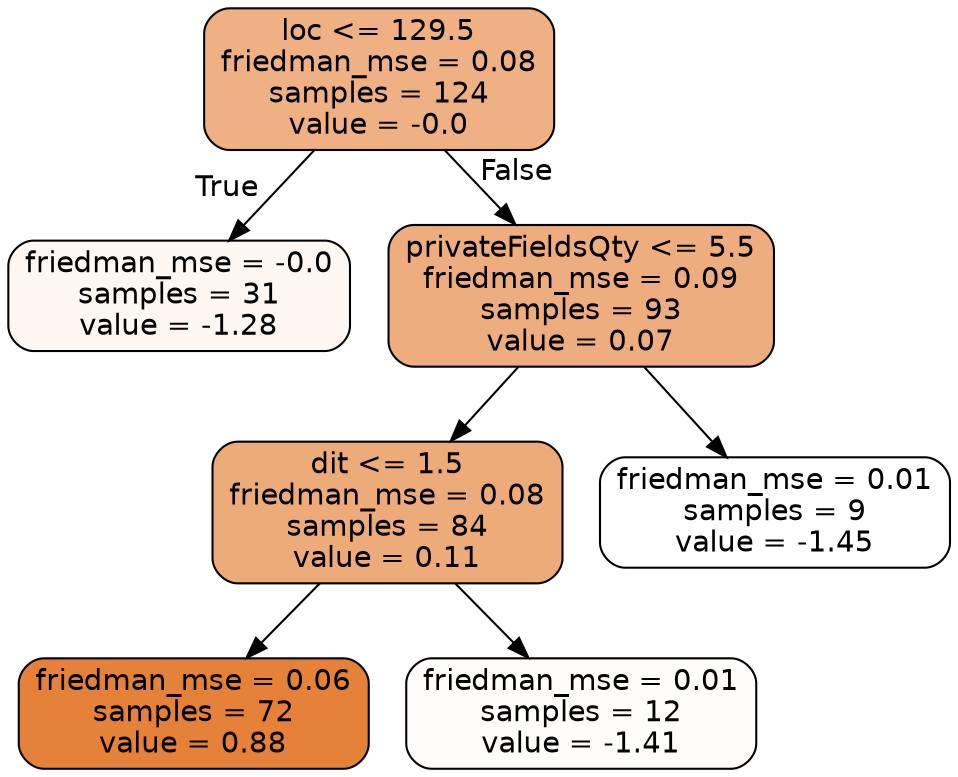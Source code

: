 digraph Tree {
node [shape=box, style="filled, rounded", color="black", fontname="helvetica"] ;
edge [fontname="helvetica"] ;
0 [label="loc <= 129.5\nfriedman_mse = 0.08\nsamples = 124\nvalue = -0.0", fillcolor="#efb184"] ;
1 [label="friedman_mse = -0.0\nsamples = 31\nvalue = -1.28", fillcolor="#fdf6f1"] ;
0 -> 1 [labeldistance=2.5, labelangle=45, headlabel="True"] ;
2 [label="privateFieldsQty <= 5.5\nfriedman_mse = 0.09\nsamples = 93\nvalue = 0.07", fillcolor="#eead7e"] ;
0 -> 2 [labeldistance=2.5, labelangle=-45, headlabel="False"] ;
3 [label="dit <= 1.5\nfriedman_mse = 0.08\nsamples = 84\nvalue = 0.11", fillcolor="#eeab7a"] ;
2 -> 3 ;
5 [label="friedman_mse = 0.06\nsamples = 72\nvalue = 0.88", fillcolor="#e58139"] ;
3 -> 5 ;
6 [label="friedman_mse = 0.01\nsamples = 12\nvalue = -1.41", fillcolor="#fffdfb"] ;
3 -> 6 ;
4 [label="friedman_mse = 0.01\nsamples = 9\nvalue = -1.45", fillcolor="#ffffff"] ;
2 -> 4 ;
}